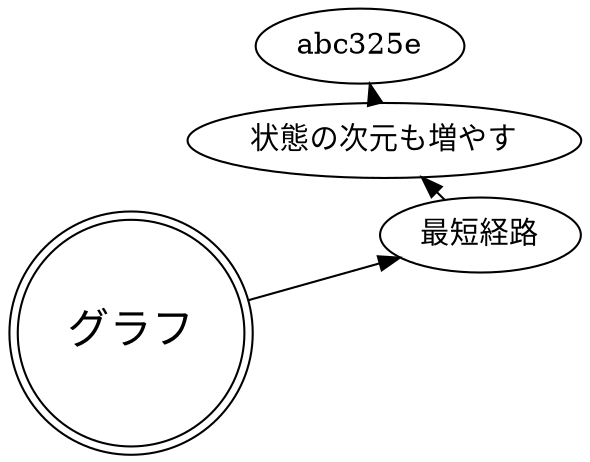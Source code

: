 digraph G {
    graph [
        layout = fdp;
    ];

    グラフ [shape=doublecircle,fontsize=20];
    
    グラフ -> 最短経路;
        最短経路 -> 状態の次元も増やす;
            状態の次元も増やす -> abc325e;
}